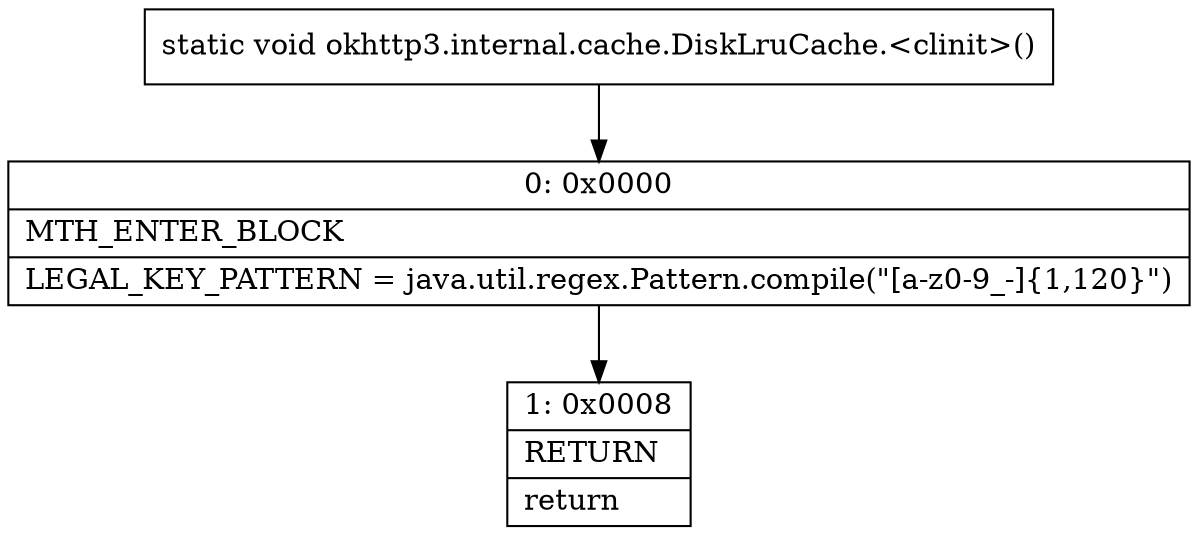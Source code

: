 digraph "CFG forokhttp3.internal.cache.DiskLruCache.\<clinit\>()V" {
Node_0 [shape=record,label="{0\:\ 0x0000|MTH_ENTER_BLOCK\l|LEGAL_KEY_PATTERN = java.util.regex.Pattern.compile(\"[a\-z0\-9_\-]\{1,120\}\")\l}"];
Node_1 [shape=record,label="{1\:\ 0x0008|RETURN\l|return\l}"];
MethodNode[shape=record,label="{static void okhttp3.internal.cache.DiskLruCache.\<clinit\>() }"];
MethodNode -> Node_0;
Node_0 -> Node_1;
}

